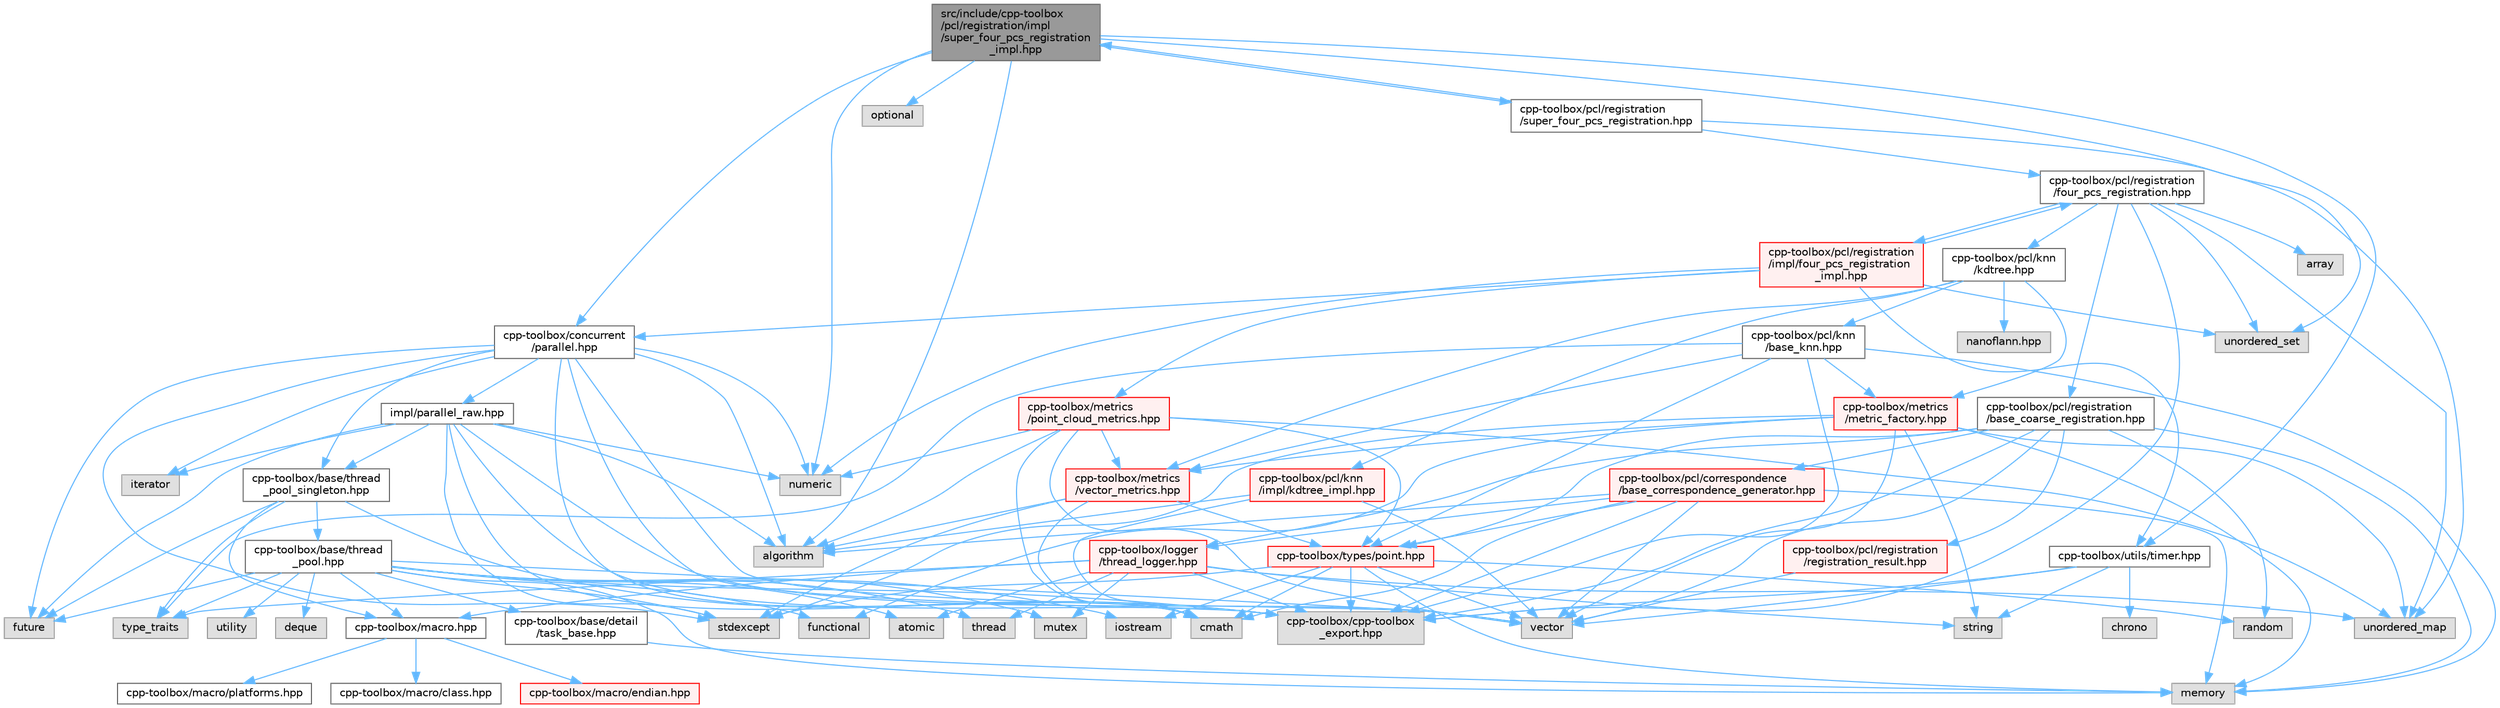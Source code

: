 digraph "src/include/cpp-toolbox/pcl/registration/impl/super_four_pcs_registration_impl.hpp"
{
 // LATEX_PDF_SIZE
  bgcolor="transparent";
  edge [fontname=Helvetica,fontsize=10,labelfontname=Helvetica,labelfontsize=10];
  node [fontname=Helvetica,fontsize=10,shape=box,height=0.2,width=0.4];
  Node1 [id="Node000001",label="src/include/cpp-toolbox\l/pcl/registration/impl\l/super_four_pcs_registration\l_impl.hpp",height=0.2,width=0.4,color="gray40", fillcolor="grey60", style="filled", fontcolor="black",tooltip=" "];
  Node1 -> Node2 [id="edge1_Node000001_Node000002",color="steelblue1",style="solid",tooltip=" "];
  Node2 [id="Node000002",label="algorithm",height=0.2,width=0.4,color="grey60", fillcolor="#E0E0E0", style="filled",tooltip=" "];
  Node1 -> Node3 [id="edge2_Node000001_Node000003",color="steelblue1",style="solid",tooltip=" "];
  Node3 [id="Node000003",label="numeric",height=0.2,width=0.4,color="grey60", fillcolor="#E0E0E0", style="filled",tooltip=" "];
  Node1 -> Node4 [id="edge3_Node000001_Node000004",color="steelblue1",style="solid",tooltip=" "];
  Node4 [id="Node000004",label="optional",height=0.2,width=0.4,color="grey60", fillcolor="#E0E0E0", style="filled",tooltip=" "];
  Node1 -> Node5 [id="edge4_Node000001_Node000005",color="steelblue1",style="solid",tooltip=" "];
  Node5 [id="Node000005",label="unordered_set",height=0.2,width=0.4,color="grey60", fillcolor="#E0E0E0", style="filled",tooltip=" "];
  Node1 -> Node6 [id="edge5_Node000001_Node000006",color="steelblue1",style="solid",tooltip=" "];
  Node6 [id="Node000006",label="cpp-toolbox/concurrent\l/parallel.hpp",height=0.2,width=0.4,color="grey40", fillcolor="white", style="filled",URL="$parallel_8hpp.html",tooltip=" "];
  Node6 -> Node2 [id="edge6_Node000006_Node000002",color="steelblue1",style="solid",tooltip=" "];
  Node6 -> Node7 [id="edge7_Node000006_Node000007",color="steelblue1",style="solid",tooltip=" "];
  Node7 [id="Node000007",label="cmath",height=0.2,width=0.4,color="grey60", fillcolor="#E0E0E0", style="filled",tooltip=" "];
  Node6 -> Node8 [id="edge8_Node000006_Node000008",color="steelblue1",style="solid",tooltip=" "];
  Node8 [id="Node000008",label="future",height=0.2,width=0.4,color="grey60", fillcolor="#E0E0E0", style="filled",tooltip=" "];
  Node6 -> Node9 [id="edge9_Node000006_Node000009",color="steelblue1",style="solid",tooltip=" "];
  Node9 [id="Node000009",label="iterator",height=0.2,width=0.4,color="grey60", fillcolor="#E0E0E0", style="filled",tooltip=" "];
  Node6 -> Node3 [id="edge10_Node000006_Node000003",color="steelblue1",style="solid",tooltip=" "];
  Node6 -> Node10 [id="edge11_Node000006_Node000010",color="steelblue1",style="solid",tooltip=" "];
  Node10 [id="Node000010",label="stdexcept",height=0.2,width=0.4,color="grey60", fillcolor="#E0E0E0", style="filled",tooltip=" "];
  Node6 -> Node11 [id="edge12_Node000006_Node000011",color="steelblue1",style="solid",tooltip=" "];
  Node11 [id="Node000011",label="vector",height=0.2,width=0.4,color="grey60", fillcolor="#E0E0E0", style="filled",tooltip=" "];
  Node6 -> Node12 [id="edge13_Node000006_Node000012",color="steelblue1",style="solid",tooltip=" "];
  Node12 [id="Node000012",label="cpp-toolbox/cpp-toolbox\l_export.hpp",height=0.2,width=0.4,color="grey60", fillcolor="#E0E0E0", style="filled",tooltip=" "];
  Node6 -> Node13 [id="edge14_Node000006_Node000013",color="steelblue1",style="solid",tooltip=" "];
  Node13 [id="Node000013",label="cpp-toolbox/base/thread\l_pool_singleton.hpp",height=0.2,width=0.4,color="grey40", fillcolor="white", style="filled",URL="$thread__pool__singleton_8hpp.html",tooltip=" "];
  Node13 -> Node8 [id="edge15_Node000013_Node000008",color="steelblue1",style="solid",tooltip=" "];
  Node13 -> Node14 [id="edge16_Node000013_Node000014",color="steelblue1",style="solid",tooltip=" "];
  Node14 [id="Node000014",label="type_traits",height=0.2,width=0.4,color="grey60", fillcolor="#E0E0E0", style="filled",tooltip=" "];
  Node13 -> Node12 [id="edge17_Node000013_Node000012",color="steelblue1",style="solid",tooltip=" "];
  Node13 -> Node15 [id="edge18_Node000013_Node000015",color="steelblue1",style="solid",tooltip=" "];
  Node15 [id="Node000015",label="cpp-toolbox/macro.hpp",height=0.2,width=0.4,color="grey40", fillcolor="white", style="filled",URL="$macro_8hpp.html",tooltip="通用的编译器、平台、架构检测和实用宏定义 / Common macros for compiler, platform, architecture detection and utility macro..."];
  Node15 -> Node16 [id="edge19_Node000015_Node000016",color="steelblue1",style="solid",tooltip=" "];
  Node16 [id="Node000016",label="cpp-toolbox/macro/class.hpp",height=0.2,width=0.4,color="grey40", fillcolor="white", style="filled",URL="$class_8hpp.html",tooltip=" "];
  Node15 -> Node17 [id="edge20_Node000015_Node000017",color="steelblue1",style="solid",tooltip=" "];
  Node17 [id="Node000017",label="cpp-toolbox/macro/endian.hpp",height=0.2,width=0.4,color="red", fillcolor="#FFF0F0", style="filled",URL="$endian_8hpp.html",tooltip=" "];
  Node15 -> Node19 [id="edge21_Node000015_Node000019",color="steelblue1",style="solid",tooltip=" "];
  Node19 [id="Node000019",label="cpp-toolbox/macro/platforms.hpp",height=0.2,width=0.4,color="grey40", fillcolor="white", style="filled",URL="$platforms_8hpp.html",tooltip=" "];
  Node13 -> Node20 [id="edge22_Node000013_Node000020",color="steelblue1",style="solid",tooltip=" "];
  Node20 [id="Node000020",label="cpp-toolbox/base/thread\l_pool.hpp",height=0.2,width=0.4,color="grey40", fillcolor="white", style="filled",URL="$thread__pool_8hpp.html",tooltip=" "];
  Node20 -> Node21 [id="edge23_Node000020_Node000021",color="steelblue1",style="solid",tooltip=" "];
  Node21 [id="Node000021",label="atomic",height=0.2,width=0.4,color="grey60", fillcolor="#E0E0E0", style="filled",tooltip=" "];
  Node20 -> Node22 [id="edge24_Node000020_Node000022",color="steelblue1",style="solid",tooltip=" "];
  Node22 [id="Node000022",label="deque",height=0.2,width=0.4,color="grey60", fillcolor="#E0E0E0", style="filled",tooltip=" "];
  Node20 -> Node23 [id="edge25_Node000020_Node000023",color="steelblue1",style="solid",tooltip=" "];
  Node23 [id="Node000023",label="functional",height=0.2,width=0.4,color="grey60", fillcolor="#E0E0E0", style="filled",tooltip=" "];
  Node20 -> Node8 [id="edge26_Node000020_Node000008",color="steelblue1",style="solid",tooltip=" "];
  Node20 -> Node24 [id="edge27_Node000020_Node000024",color="steelblue1",style="solid",tooltip=" "];
  Node24 [id="Node000024",label="iostream",height=0.2,width=0.4,color="grey60", fillcolor="#E0E0E0", style="filled",tooltip=" "];
  Node20 -> Node25 [id="edge28_Node000020_Node000025",color="steelblue1",style="solid",tooltip=" "];
  Node25 [id="Node000025",label="memory",height=0.2,width=0.4,color="grey60", fillcolor="#E0E0E0", style="filled",tooltip=" "];
  Node20 -> Node26 [id="edge29_Node000020_Node000026",color="steelblue1",style="solid",tooltip=" "];
  Node26 [id="Node000026",label="mutex",height=0.2,width=0.4,color="grey60", fillcolor="#E0E0E0", style="filled",tooltip=" "];
  Node20 -> Node10 [id="edge30_Node000020_Node000010",color="steelblue1",style="solid",tooltip=" "];
  Node20 -> Node27 [id="edge31_Node000020_Node000027",color="steelblue1",style="solid",tooltip=" "];
  Node27 [id="Node000027",label="thread",height=0.2,width=0.4,color="grey60", fillcolor="#E0E0E0", style="filled",tooltip=" "];
  Node20 -> Node14 [id="edge32_Node000020_Node000014",color="steelblue1",style="solid",tooltip=" "];
  Node20 -> Node28 [id="edge33_Node000020_Node000028",color="steelblue1",style="solid",tooltip=" "];
  Node28 [id="Node000028",label="utility",height=0.2,width=0.4,color="grey60", fillcolor="#E0E0E0", style="filled",tooltip=" "];
  Node20 -> Node11 [id="edge34_Node000020_Node000011",color="steelblue1",style="solid",tooltip=" "];
  Node20 -> Node29 [id="edge35_Node000020_Node000029",color="steelblue1",style="solid",tooltip=" "];
  Node29 [id="Node000029",label="cpp-toolbox/base/detail\l/task_base.hpp",height=0.2,width=0.4,color="grey40", fillcolor="white", style="filled",URL="$task__base_8hpp.html",tooltip=" "];
  Node29 -> Node25 [id="edge36_Node000029_Node000025",color="steelblue1",style="solid",tooltip=" "];
  Node20 -> Node12 [id="edge37_Node000020_Node000012",color="steelblue1",style="solid",tooltip=" "];
  Node20 -> Node15 [id="edge38_Node000020_Node000015",color="steelblue1",style="solid",tooltip=" "];
  Node6 -> Node30 [id="edge39_Node000006_Node000030",color="steelblue1",style="solid",tooltip=" "];
  Node30 [id="Node000030",label="impl/parallel_raw.hpp",height=0.2,width=0.4,color="grey40", fillcolor="white", style="filled",URL="$parallel__raw_8hpp.html",tooltip=" "];
  Node30 -> Node2 [id="edge40_Node000030_Node000002",color="steelblue1",style="solid",tooltip=" "];
  Node30 -> Node7 [id="edge41_Node000030_Node000007",color="steelblue1",style="solid",tooltip=" "];
  Node30 -> Node8 [id="edge42_Node000030_Node000008",color="steelblue1",style="solid",tooltip=" "];
  Node30 -> Node9 [id="edge43_Node000030_Node000009",color="steelblue1",style="solid",tooltip=" "];
  Node30 -> Node3 [id="edge44_Node000030_Node000003",color="steelblue1",style="solid",tooltip=" "];
  Node30 -> Node10 [id="edge45_Node000030_Node000010",color="steelblue1",style="solid",tooltip=" "];
  Node30 -> Node11 [id="edge46_Node000030_Node000011",color="steelblue1",style="solid",tooltip=" "];
  Node30 -> Node13 [id="edge47_Node000030_Node000013",color="steelblue1",style="solid",tooltip=" "];
  Node30 -> Node12 [id="edge48_Node000030_Node000012",color="steelblue1",style="solid",tooltip=" "];
  Node1 -> Node31 [id="edge49_Node000001_Node000031",color="steelblue1",style="solid",tooltip=" "];
  Node31 [id="Node000031",label="cpp-toolbox/pcl/registration\l/super_four_pcs_registration.hpp",height=0.2,width=0.4,color="grey40", fillcolor="white", style="filled",URL="$super__four__pcs__registration_8hpp.html",tooltip=" "];
  Node31 -> Node32 [id="edge50_Node000031_Node000032",color="steelblue1",style="solid",tooltip=" "];
  Node32 [id="Node000032",label="unordered_map",height=0.2,width=0.4,color="grey60", fillcolor="#E0E0E0", style="filled",tooltip=" "];
  Node31 -> Node33 [id="edge51_Node000031_Node000033",color="steelblue1",style="solid",tooltip=" "];
  Node33 [id="Node000033",label="cpp-toolbox/pcl/registration\l/four_pcs_registration.hpp",height=0.2,width=0.4,color="grey40", fillcolor="white", style="filled",URL="$four__pcs__registration_8hpp.html",tooltip=" "];
  Node33 -> Node34 [id="edge52_Node000033_Node000034",color="steelblue1",style="solid",tooltip=" "];
  Node34 [id="Node000034",label="array",height=0.2,width=0.4,color="grey60", fillcolor="#E0E0E0", style="filled",tooltip=" "];
  Node33 -> Node32 [id="edge53_Node000033_Node000032",color="steelblue1",style="solid",tooltip=" "];
  Node33 -> Node5 [id="edge54_Node000033_Node000005",color="steelblue1",style="solid",tooltip=" "];
  Node33 -> Node12 [id="edge55_Node000033_Node000012",color="steelblue1",style="solid",tooltip=" "];
  Node33 -> Node35 [id="edge56_Node000033_Node000035",color="steelblue1",style="solid",tooltip=" "];
  Node35 [id="Node000035",label="cpp-toolbox/pcl/knn\l/kdtree.hpp",height=0.2,width=0.4,color="grey40", fillcolor="white", style="filled",URL="$kdtree_8hpp.html",tooltip=" "];
  Node35 -> Node36 [id="edge57_Node000035_Node000036",color="steelblue1",style="solid",tooltip=" "];
  Node36 [id="Node000036",label="cpp-toolbox/pcl/knn\l/base_knn.hpp",height=0.2,width=0.4,color="grey40", fillcolor="white", style="filled",URL="$base__knn_8hpp.html",tooltip=" "];
  Node36 -> Node25 [id="edge58_Node000036_Node000025",color="steelblue1",style="solid",tooltip=" "];
  Node36 -> Node14 [id="edge59_Node000036_Node000014",color="steelblue1",style="solid",tooltip=" "];
  Node36 -> Node12 [id="edge60_Node000036_Node000012",color="steelblue1",style="solid",tooltip=" "];
  Node36 -> Node37 [id="edge61_Node000036_Node000037",color="steelblue1",style="solid",tooltip=" "];
  Node37 [id="Node000037",label="cpp-toolbox/types/point.hpp",height=0.2,width=0.4,color="red", fillcolor="#FFF0F0", style="filled",URL="$point_8hpp.html",tooltip=" "];
  Node37 -> Node7 [id="edge62_Node000037_Node000007",color="steelblue1",style="solid",tooltip=" "];
  Node37 -> Node24 [id="edge63_Node000037_Node000024",color="steelblue1",style="solid",tooltip=" "];
  Node37 -> Node25 [id="edge64_Node000037_Node000025",color="steelblue1",style="solid",tooltip=" "];
  Node37 -> Node40 [id="edge65_Node000037_Node000040",color="steelblue1",style="solid",tooltip=" "];
  Node40 [id="Node000040",label="random",height=0.2,width=0.4,color="grey60", fillcolor="#E0E0E0", style="filled",tooltip=" "];
  Node37 -> Node10 [id="edge66_Node000037_Node000010",color="steelblue1",style="solid",tooltip=" "];
  Node37 -> Node11 [id="edge67_Node000037_Node000011",color="steelblue1",style="solid",tooltip=" "];
  Node37 -> Node12 [id="edge68_Node000037_Node000012",color="steelblue1",style="solid",tooltip=" "];
  Node36 -> Node46 [id="edge69_Node000036_Node000046",color="steelblue1",style="solid",tooltip=" "];
  Node46 [id="Node000046",label="cpp-toolbox/metrics\l/vector_metrics.hpp",height=0.2,width=0.4,color="red", fillcolor="#FFF0F0", style="filled",URL="$vector__metrics_8hpp.html",tooltip=" "];
  Node46 -> Node2 [id="edge70_Node000046_Node000002",color="steelblue1",style="solid",tooltip=" "];
  Node46 -> Node7 [id="edge71_Node000046_Node000007",color="steelblue1",style="solid",tooltip=" "];
  Node46 -> Node10 [id="edge72_Node000046_Node000010",color="steelblue1",style="solid",tooltip=" "];
  Node46 -> Node37 [id="edge73_Node000046_Node000037",color="steelblue1",style="solid",tooltip=" "];
  Node36 -> Node50 [id="edge74_Node000036_Node000050",color="steelblue1",style="solid",tooltip=" "];
  Node50 [id="Node000050",label="cpp-toolbox/metrics\l/metric_factory.hpp",height=0.2,width=0.4,color="red", fillcolor="#FFF0F0", style="filled",URL="$metric__factory_8hpp.html",tooltip=" "];
  Node50 -> Node25 [id="edge75_Node000050_Node000025",color="steelblue1",style="solid",tooltip=" "];
  Node50 -> Node42 [id="edge76_Node000050_Node000042",color="steelblue1",style="solid",tooltip=" "];
  Node42 [id="Node000042",label="string",height=0.2,width=0.4,color="grey60", fillcolor="#E0E0E0", style="filled",tooltip=" "];
  Node50 -> Node32 [id="edge77_Node000050_Node000032",color="steelblue1",style="solid",tooltip=" "];
  Node50 -> Node23 [id="edge78_Node000050_Node000023",color="steelblue1",style="solid",tooltip=" "];
  Node50 -> Node10 [id="edge79_Node000050_Node000010",color="steelblue1",style="solid",tooltip=" "];
  Node50 -> Node11 [id="edge80_Node000050_Node000011",color="steelblue1",style="solid",tooltip=" "];
  Node50 -> Node46 [id="edge81_Node000050_Node000046",color="steelblue1",style="solid",tooltip=" "];
  Node35 -> Node50 [id="edge82_Node000035_Node000050",color="steelblue1",style="solid",tooltip=" "];
  Node35 -> Node46 [id="edge83_Node000035_Node000046",color="steelblue1",style="solid",tooltip=" "];
  Node35 -> Node55 [id="edge84_Node000035_Node000055",color="steelblue1",style="solid",tooltip=" "];
  Node55 [id="Node000055",label="nanoflann.hpp",height=0.2,width=0.4,color="grey60", fillcolor="#E0E0E0", style="filled",tooltip=" "];
  Node35 -> Node56 [id="edge85_Node000035_Node000056",color="steelblue1",style="solid",tooltip=" "];
  Node56 [id="Node000056",label="cpp-toolbox/pcl/knn\l/impl/kdtree_impl.hpp",height=0.2,width=0.4,color="red", fillcolor="#FFF0F0", style="filled",URL="$kdtree__impl_8hpp.html",tooltip=" "];
  Node56 -> Node2 [id="edge86_Node000056_Node000002",color="steelblue1",style="solid",tooltip=" "];
  Node56 -> Node7 [id="edge87_Node000056_Node000007",color="steelblue1",style="solid",tooltip=" "];
  Node56 -> Node11 [id="edge88_Node000056_Node000011",color="steelblue1",style="solid",tooltip=" "];
  Node33 -> Node60 [id="edge89_Node000033_Node000060",color="steelblue1",style="solid",tooltip=" "];
  Node60 [id="Node000060",label="cpp-toolbox/pcl/registration\l/base_coarse_registration.hpp",height=0.2,width=0.4,color="grey40", fillcolor="white", style="filled",URL="$base__coarse__registration_8hpp.html",tooltip=" "];
  Node60 -> Node25 [id="edge90_Node000060_Node000025",color="steelblue1",style="solid",tooltip=" "];
  Node60 -> Node11 [id="edge91_Node000060_Node000011",color="steelblue1",style="solid",tooltip=" "];
  Node60 -> Node40 [id="edge92_Node000060_Node000040",color="steelblue1",style="solid",tooltip=" "];
  Node60 -> Node12 [id="edge93_Node000060_Node000012",color="steelblue1",style="solid",tooltip=" "];
  Node60 -> Node61 [id="edge94_Node000060_Node000061",color="steelblue1",style="solid",tooltip=" "];
  Node61 [id="Node000061",label="cpp-toolbox/pcl/correspondence\l/base_correspondence_generator.hpp",height=0.2,width=0.4,color="red", fillcolor="#FFF0F0", style="filled",URL="$base__correspondence__generator_8hpp.html",tooltip=" "];
  Node61 -> Node25 [id="edge95_Node000061_Node000025",color="steelblue1",style="solid",tooltip=" "];
  Node61 -> Node11 [id="edge96_Node000061_Node000011",color="steelblue1",style="solid",tooltip=" "];
  Node61 -> Node2 [id="edge97_Node000061_Node000002",color="steelblue1",style="solid",tooltip=" "];
  Node61 -> Node7 [id="edge98_Node000061_Node000007",color="steelblue1",style="solid",tooltip=" "];
  Node61 -> Node37 [id="edge99_Node000061_Node000037",color="steelblue1",style="solid",tooltip=" "];
  Node61 -> Node12 [id="edge100_Node000061_Node000012",color="steelblue1",style="solid",tooltip=" "];
  Node61 -> Node63 [id="edge101_Node000061_Node000063",color="steelblue1",style="solid",tooltip=" "];
  Node63 [id="Node000063",label="cpp-toolbox/logger\l/thread_logger.hpp",height=0.2,width=0.4,color="red", fillcolor="#FFF0F0", style="filled",URL="$thread__logger_8hpp.html",tooltip=" "];
  Node63 -> Node21 [id="edge102_Node000063_Node000021",color="steelblue1",style="solid",tooltip=" "];
  Node63 -> Node26 [id="edge103_Node000063_Node000026",color="steelblue1",style="solid",tooltip=" "];
  Node63 -> Node42 [id="edge104_Node000063_Node000042",color="steelblue1",style="solid",tooltip=" "];
  Node63 -> Node27 [id="edge105_Node000063_Node000027",color="steelblue1",style="solid",tooltip=" "];
  Node63 -> Node14 [id="edge106_Node000063_Node000014",color="steelblue1",style="solid",tooltip=" "];
  Node63 -> Node32 [id="edge107_Node000063_Node000032",color="steelblue1",style="solid",tooltip=" "];
  Node63 -> Node12 [id="edge108_Node000063_Node000012",color="steelblue1",style="solid",tooltip=" "];
  Node63 -> Node15 [id="edge109_Node000063_Node000015",color="steelblue1",style="solid",tooltip=" "];
  Node60 -> Node71 [id="edge110_Node000060_Node000071",color="steelblue1",style="solid",tooltip=" "];
  Node71 [id="Node000071",label="cpp-toolbox/pcl/registration\l/registration_result.hpp",height=0.2,width=0.4,color="red", fillcolor="#FFF0F0", style="filled",URL="$registration__result_8hpp.html",tooltip=" "];
  Node71 -> Node11 [id="edge111_Node000071_Node000011",color="steelblue1",style="solid",tooltip=" "];
  Node60 -> Node37 [id="edge112_Node000060_Node000037",color="steelblue1",style="solid",tooltip=" "];
  Node60 -> Node63 [id="edge113_Node000060_Node000063",color="steelblue1",style="solid",tooltip=" "];
  Node33 -> Node73 [id="edge114_Node000033_Node000073",color="steelblue1",style="solid",tooltip=" "];
  Node73 [id="Node000073",label="cpp-toolbox/pcl/registration\l/impl/four_pcs_registration\l_impl.hpp",height=0.2,width=0.4,color="red", fillcolor="#FFF0F0", style="filled",URL="$four__pcs__registration__impl_8hpp.html",tooltip=" "];
  Node73 -> Node3 [id="edge115_Node000073_Node000003",color="steelblue1",style="solid",tooltip=" "];
  Node73 -> Node5 [id="edge116_Node000073_Node000005",color="steelblue1",style="solid",tooltip=" "];
  Node73 -> Node6 [id="edge117_Node000073_Node000006",color="steelblue1",style="solid",tooltip=" "];
  Node73 -> Node74 [id="edge118_Node000073_Node000074",color="steelblue1",style="solid",tooltip=" "];
  Node74 [id="Node000074",label="cpp-toolbox/metrics\l/point_cloud_metrics.hpp",height=0.2,width=0.4,color="red", fillcolor="#FFF0F0", style="filled",URL="$point__cloud__metrics_8hpp.html",tooltip=" "];
  Node74 -> Node2 [id="edge119_Node000074_Node000002",color="steelblue1",style="solid",tooltip=" "];
  Node74 -> Node7 [id="edge120_Node000074_Node000007",color="steelblue1",style="solid",tooltip=" "];
  Node74 -> Node3 [id="edge121_Node000074_Node000003",color="steelblue1",style="solid",tooltip=" "];
  Node74 -> Node32 [id="edge122_Node000074_Node000032",color="steelblue1",style="solid",tooltip=" "];
  Node74 -> Node11 [id="edge123_Node000074_Node000011",color="steelblue1",style="solid",tooltip=" "];
  Node74 -> Node46 [id="edge124_Node000074_Node000046",color="steelblue1",style="solid",tooltip=" "];
  Node74 -> Node37 [id="edge125_Node000074_Node000037",color="steelblue1",style="solid",tooltip=" "];
  Node73 -> Node33 [id="edge126_Node000073_Node000033",color="steelblue1",style="solid",tooltip=" "];
  Node73 -> Node78 [id="edge127_Node000073_Node000078",color="steelblue1",style="solid",tooltip=" "];
  Node78 [id="Node000078",label="cpp-toolbox/utils/timer.hpp",height=0.2,width=0.4,color="grey40", fillcolor="white", style="filled",URL="$timer_8hpp.html",tooltip=" "];
  Node78 -> Node69 [id="edge128_Node000078_Node000069",color="steelblue1",style="solid",tooltip=" "];
  Node69 [id="Node000069",label="chrono",height=0.2,width=0.4,color="grey60", fillcolor="#E0E0E0", style="filled",tooltip=" "];
  Node78 -> Node42 [id="edge129_Node000078_Node000042",color="steelblue1",style="solid",tooltip=" "];
  Node78 -> Node11 [id="edge130_Node000078_Node000011",color="steelblue1",style="solid",tooltip=" "];
  Node78 -> Node12 [id="edge131_Node000078_Node000012",color="steelblue1",style="solid",tooltip=" "];
  Node31 -> Node1 [id="edge132_Node000031_Node000001",color="steelblue1",style="solid",tooltip=" "];
  Node1 -> Node78 [id="edge133_Node000001_Node000078",color="steelblue1",style="solid",tooltip=" "];
}
